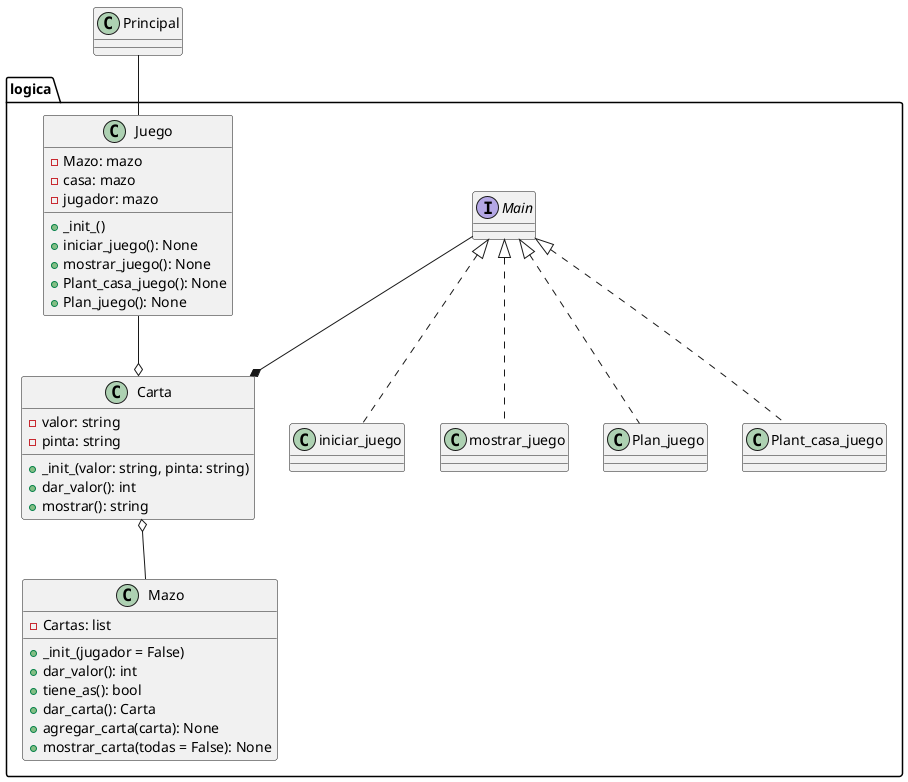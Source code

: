 @startuml

package logica {

    interface Main

    class Carta {
    - valor: string
    - pinta: string
    + _init_(valor: string, pinta: string)
    + dar_valor(): int
    + mostrar(): string
}

    class Mazo {
    - Cartas: list
    + _init_(jugador = False)
    + dar_valor(): int
    + tiene_as(): bool
    + dar_carta(): Carta
    + agregar_carta(carta): None
    + mostrar_carta(todas = False): None
}

    class Juego {
    - Mazo: mazo
    - casa: mazo
    - jugador: mazo
    + _init_()
    + iniciar_juego(): None
    + mostrar_juego(): None
    + Plant_casa_juego(): None
    + Plan_juego(): None
}

Main <|.. iniciar_juego
Main <|.. mostrar_juego
Main <|.. Plan_juego
Main <|.. Plant_casa_juego
}

Main --* Carta

Principal -- Juego
Juego --o Carta
Carta o-- Mazo
@enduml